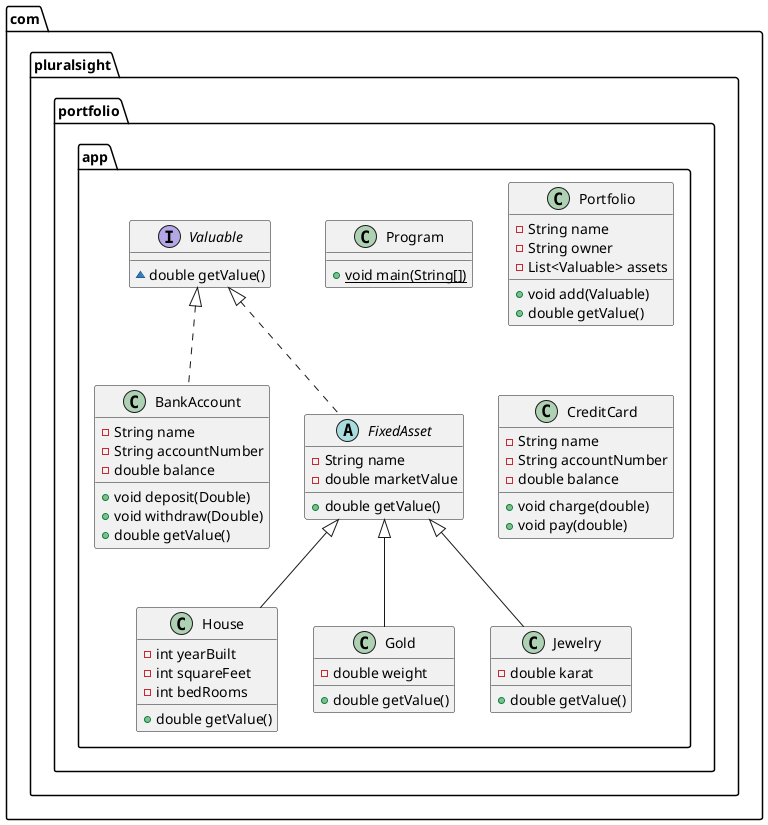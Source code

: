@startuml
class com.pluralsight.portfolio.app.BankAccount {
- String name
- String accountNumber
- double balance
+ void deposit(Double)
+ void withdraw(Double)
+ double getValue()
}


class com.pluralsight.portfolio.app.Program {
+ {static} void main(String[])
}

class com.pluralsight.portfolio.app.House {
- int yearBuilt
- int squareFeet
- int bedRooms
+ double getValue()
}


class com.pluralsight.portfolio.app.Portfolio {
- String name
- String owner
- List<Valuable> assets
+ void add(Valuable)
+ double getValue()
}


class com.pluralsight.portfolio.app.CreditCard {
- String name
- String accountNumber
- double balance
+ void charge(double)
+ void pay(double)
}


interface com.pluralsight.portfolio.app.Valuable {
~ double getValue()
}

class com.pluralsight.portfolio.app.Gold {
- double weight
+ double getValue()
}


class com.pluralsight.portfolio.app.Jewelry {
- double karat
+ double getValue()
}


abstract class com.pluralsight.portfolio.app.FixedAsset {
- String name
- double marketValue
+ double getValue()
}




com.pluralsight.portfolio.app.Valuable <|.. com.pluralsight.portfolio.app.BankAccount
com.pluralsight.portfolio.app.FixedAsset <|-- com.pluralsight.portfolio.app.House
com.pluralsight.portfolio.app.FixedAsset <|-- com.pluralsight.portfolio.app.Gold
com.pluralsight.portfolio.app.FixedAsset <|-- com.pluralsight.portfolio.app.Jewelry
com.pluralsight.portfolio.app.Valuable <|.. com.pluralsight.portfolio.app.FixedAsset
@enduml